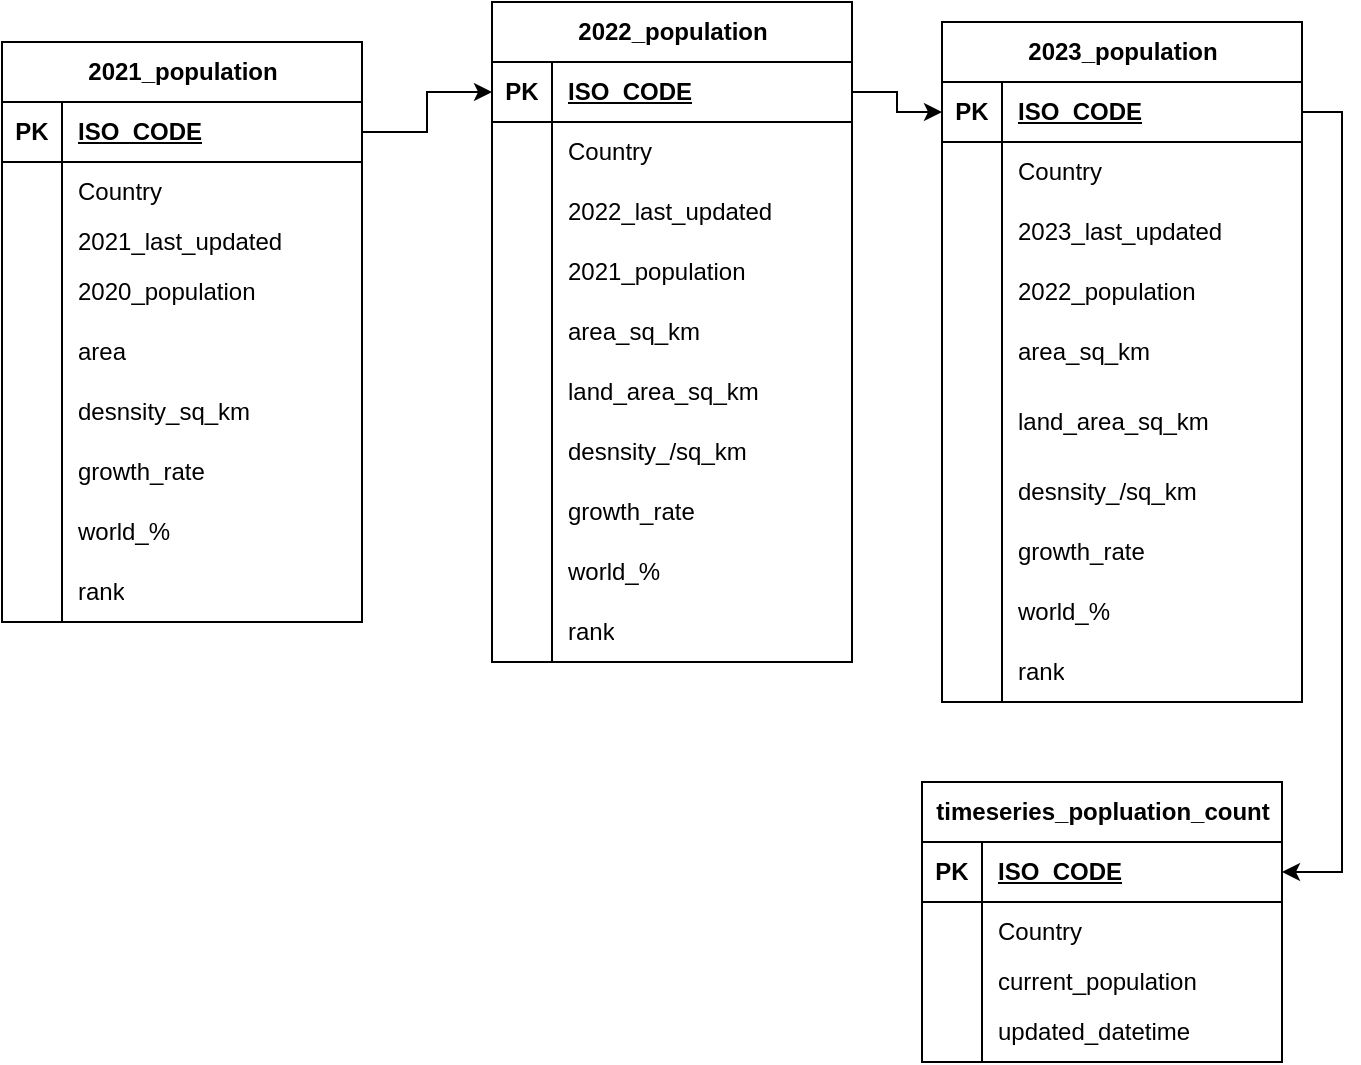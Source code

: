 <mxfile version="21.6.2" type="github">
  <diagram name="Page-1" id="QFv_JcJdwdtJ7ERBH5f3">
    <mxGraphModel dx="699" dy="424" grid="1" gridSize="10" guides="1" tooltips="1" connect="1" arrows="1" fold="1" page="1" pageScale="1" pageWidth="850" pageHeight="1100" math="0" shadow="0">
      <root>
        <mxCell id="0" />
        <mxCell id="1" parent="0" />
        <mxCell id="ZKR1cWKQonqc7yECg4Sq-25" value="&lt;div&gt;2022_population&lt;/div&gt;" style="shape=table;startSize=30;container=1;collapsible=1;childLayout=tableLayout;fixedRows=1;rowLines=0;fontStyle=1;align=center;resizeLast=1;html=1;" parent="1" vertex="1">
          <mxGeometry x="245" y="70" width="180" height="330" as="geometry" />
        </mxCell>
        <mxCell id="ZKR1cWKQonqc7yECg4Sq-26" value="" style="shape=tableRow;horizontal=0;startSize=0;swimlaneHead=0;swimlaneBody=0;fillColor=none;collapsible=0;dropTarget=0;points=[[0,0.5],[1,0.5]];portConstraint=eastwest;top=0;left=0;right=0;bottom=1;" parent="ZKR1cWKQonqc7yECg4Sq-25" vertex="1">
          <mxGeometry y="30" width="180" height="30" as="geometry" />
        </mxCell>
        <mxCell id="ZKR1cWKQonqc7yECg4Sq-27" value="PK" style="shape=partialRectangle;connectable=0;fillColor=none;top=0;left=0;bottom=0;right=0;fontStyle=1;overflow=hidden;whiteSpace=wrap;html=1;" parent="ZKR1cWKQonqc7yECg4Sq-26" vertex="1">
          <mxGeometry width="30" height="30" as="geometry">
            <mxRectangle width="30" height="30" as="alternateBounds" />
          </mxGeometry>
        </mxCell>
        <mxCell id="ZKR1cWKQonqc7yECg4Sq-28" value="&lt;div&gt;ISO_CODE&lt;/div&gt;" style="shape=partialRectangle;connectable=0;fillColor=none;top=0;left=0;bottom=0;right=0;align=left;spacingLeft=6;fontStyle=5;overflow=hidden;whiteSpace=wrap;html=1;" parent="ZKR1cWKQonqc7yECg4Sq-26" vertex="1">
          <mxGeometry x="30" width="150" height="30" as="geometry">
            <mxRectangle width="150" height="30" as="alternateBounds" />
          </mxGeometry>
        </mxCell>
        <mxCell id="ZKR1cWKQonqc7yECg4Sq-29" value="" style="shape=tableRow;horizontal=0;startSize=0;swimlaneHead=0;swimlaneBody=0;fillColor=none;collapsible=0;dropTarget=0;points=[[0,0.5],[1,0.5]];portConstraint=eastwest;top=0;left=0;right=0;bottom=0;" parent="ZKR1cWKQonqc7yECg4Sq-25" vertex="1">
          <mxGeometry y="60" width="180" height="30" as="geometry" />
        </mxCell>
        <mxCell id="ZKR1cWKQonqc7yECg4Sq-30" value="" style="shape=partialRectangle;connectable=0;fillColor=none;top=0;left=0;bottom=0;right=0;editable=1;overflow=hidden;whiteSpace=wrap;html=1;" parent="ZKR1cWKQonqc7yECg4Sq-29" vertex="1">
          <mxGeometry width="30" height="30" as="geometry">
            <mxRectangle width="30" height="30" as="alternateBounds" />
          </mxGeometry>
        </mxCell>
        <mxCell id="ZKR1cWKQonqc7yECg4Sq-31" value="Country" style="shape=partialRectangle;connectable=0;fillColor=none;top=0;left=0;bottom=0;right=0;align=left;spacingLeft=6;overflow=hidden;whiteSpace=wrap;html=1;" parent="ZKR1cWKQonqc7yECg4Sq-29" vertex="1">
          <mxGeometry x="30" width="150" height="30" as="geometry">
            <mxRectangle width="150" height="30" as="alternateBounds" />
          </mxGeometry>
        </mxCell>
        <mxCell id="ZKR1cWKQonqc7yECg4Sq-32" value="" style="shape=tableRow;horizontal=0;startSize=0;swimlaneHead=0;swimlaneBody=0;fillColor=none;collapsible=0;dropTarget=0;points=[[0,0.5],[1,0.5]];portConstraint=eastwest;top=0;left=0;right=0;bottom=0;" parent="ZKR1cWKQonqc7yECg4Sq-25" vertex="1">
          <mxGeometry y="90" width="180" height="30" as="geometry" />
        </mxCell>
        <mxCell id="ZKR1cWKQonqc7yECg4Sq-33" value="" style="shape=partialRectangle;connectable=0;fillColor=none;top=0;left=0;bottom=0;right=0;editable=1;overflow=hidden;whiteSpace=wrap;html=1;" parent="ZKR1cWKQonqc7yECg4Sq-32" vertex="1">
          <mxGeometry width="30" height="30" as="geometry">
            <mxRectangle width="30" height="30" as="alternateBounds" />
          </mxGeometry>
        </mxCell>
        <mxCell id="ZKR1cWKQonqc7yECg4Sq-34" value="2022_last_updated" style="shape=partialRectangle;connectable=0;fillColor=none;top=0;left=0;bottom=0;right=0;align=left;spacingLeft=6;overflow=hidden;whiteSpace=wrap;html=1;" parent="ZKR1cWKQonqc7yECg4Sq-32" vertex="1">
          <mxGeometry x="30" width="150" height="30" as="geometry">
            <mxRectangle width="150" height="30" as="alternateBounds" />
          </mxGeometry>
        </mxCell>
        <mxCell id="ZKR1cWKQonqc7yECg4Sq-35" value="" style="shape=tableRow;horizontal=0;startSize=0;swimlaneHead=0;swimlaneBody=0;fillColor=none;collapsible=0;dropTarget=0;points=[[0,0.5],[1,0.5]];portConstraint=eastwest;top=0;left=0;right=0;bottom=0;" parent="ZKR1cWKQonqc7yECg4Sq-25" vertex="1">
          <mxGeometry y="120" width="180" height="30" as="geometry" />
        </mxCell>
        <mxCell id="ZKR1cWKQonqc7yECg4Sq-36" value="" style="shape=partialRectangle;connectable=0;fillColor=none;top=0;left=0;bottom=0;right=0;editable=1;overflow=hidden;whiteSpace=wrap;html=1;" parent="ZKR1cWKQonqc7yECg4Sq-35" vertex="1">
          <mxGeometry width="30" height="30" as="geometry">
            <mxRectangle width="30" height="30" as="alternateBounds" />
          </mxGeometry>
        </mxCell>
        <mxCell id="ZKR1cWKQonqc7yECg4Sq-37" value="2021_population" style="shape=partialRectangle;connectable=0;fillColor=none;top=0;left=0;bottom=0;right=0;align=left;spacingLeft=6;overflow=hidden;whiteSpace=wrap;html=1;" parent="ZKR1cWKQonqc7yECg4Sq-35" vertex="1">
          <mxGeometry x="30" width="150" height="30" as="geometry">
            <mxRectangle width="150" height="30" as="alternateBounds" />
          </mxGeometry>
        </mxCell>
        <mxCell id="ZKR1cWKQonqc7yECg4Sq-38" value="" style="shape=tableRow;horizontal=0;startSize=0;swimlaneHead=0;swimlaneBody=0;fillColor=none;collapsible=0;dropTarget=0;points=[[0,0.5],[1,0.5]];portConstraint=eastwest;top=0;left=0;right=0;bottom=0;" parent="ZKR1cWKQonqc7yECg4Sq-25" vertex="1">
          <mxGeometry y="150" width="180" height="30" as="geometry" />
        </mxCell>
        <mxCell id="ZKR1cWKQonqc7yECg4Sq-39" value="" style="shape=partialRectangle;connectable=0;fillColor=none;top=0;left=0;bottom=0;right=0;editable=1;overflow=hidden;whiteSpace=wrap;html=1;" parent="ZKR1cWKQonqc7yECg4Sq-38" vertex="1">
          <mxGeometry width="30" height="30" as="geometry">
            <mxRectangle width="30" height="30" as="alternateBounds" />
          </mxGeometry>
        </mxCell>
        <mxCell id="ZKR1cWKQonqc7yECg4Sq-40" value="area_sq_km" style="shape=partialRectangle;connectable=0;fillColor=none;top=0;left=0;bottom=0;right=0;align=left;spacingLeft=6;overflow=hidden;whiteSpace=wrap;html=1;" parent="ZKR1cWKQonqc7yECg4Sq-38" vertex="1">
          <mxGeometry x="30" width="150" height="30" as="geometry">
            <mxRectangle width="150" height="30" as="alternateBounds" />
          </mxGeometry>
        </mxCell>
        <mxCell id="ZKR1cWKQonqc7yECg4Sq-81" value="" style="shape=tableRow;horizontal=0;startSize=0;swimlaneHead=0;swimlaneBody=0;fillColor=none;collapsible=0;dropTarget=0;points=[[0,0.5],[1,0.5]];portConstraint=eastwest;top=0;left=0;right=0;bottom=0;" parent="ZKR1cWKQonqc7yECg4Sq-25" vertex="1">
          <mxGeometry y="180" width="180" height="30" as="geometry" />
        </mxCell>
        <mxCell id="ZKR1cWKQonqc7yECg4Sq-82" value="" style="shape=partialRectangle;connectable=0;fillColor=none;top=0;left=0;bottom=0;right=0;editable=1;overflow=hidden;whiteSpace=wrap;html=1;" parent="ZKR1cWKQonqc7yECg4Sq-81" vertex="1">
          <mxGeometry width="30" height="30" as="geometry">
            <mxRectangle width="30" height="30" as="alternateBounds" />
          </mxGeometry>
        </mxCell>
        <mxCell id="ZKR1cWKQonqc7yECg4Sq-83" value="land_area_sq_km" style="shape=partialRectangle;connectable=0;fillColor=none;top=0;left=0;bottom=0;right=0;align=left;spacingLeft=6;overflow=hidden;whiteSpace=wrap;html=1;" parent="ZKR1cWKQonqc7yECg4Sq-81" vertex="1">
          <mxGeometry x="30" width="150" height="30" as="geometry">
            <mxRectangle width="150" height="30" as="alternateBounds" />
          </mxGeometry>
        </mxCell>
        <mxCell id="ZKR1cWKQonqc7yECg4Sq-41" value="" style="shape=tableRow;horizontal=0;startSize=0;swimlaneHead=0;swimlaneBody=0;fillColor=none;collapsible=0;dropTarget=0;points=[[0,0.5],[1,0.5]];portConstraint=eastwest;top=0;left=0;right=0;bottom=0;" parent="ZKR1cWKQonqc7yECg4Sq-25" vertex="1">
          <mxGeometry y="210" width="180" height="30" as="geometry" />
        </mxCell>
        <mxCell id="ZKR1cWKQonqc7yECg4Sq-42" value="" style="shape=partialRectangle;connectable=0;fillColor=none;top=0;left=0;bottom=0;right=0;editable=1;overflow=hidden;whiteSpace=wrap;html=1;" parent="ZKR1cWKQonqc7yECg4Sq-41" vertex="1">
          <mxGeometry width="30" height="30" as="geometry">
            <mxRectangle width="30" height="30" as="alternateBounds" />
          </mxGeometry>
        </mxCell>
        <mxCell id="ZKR1cWKQonqc7yECg4Sq-43" value="desnsity_/sq_km" style="shape=partialRectangle;connectable=0;fillColor=none;top=0;left=0;bottom=0;right=0;align=left;spacingLeft=6;overflow=hidden;whiteSpace=wrap;html=1;" parent="ZKR1cWKQonqc7yECg4Sq-41" vertex="1">
          <mxGeometry x="30" width="150" height="30" as="geometry">
            <mxRectangle width="150" height="30" as="alternateBounds" />
          </mxGeometry>
        </mxCell>
        <mxCell id="ZKR1cWKQonqc7yECg4Sq-44" value="" style="shape=tableRow;horizontal=0;startSize=0;swimlaneHead=0;swimlaneBody=0;fillColor=none;collapsible=0;dropTarget=0;points=[[0,0.5],[1,0.5]];portConstraint=eastwest;top=0;left=0;right=0;bottom=0;" parent="ZKR1cWKQonqc7yECg4Sq-25" vertex="1">
          <mxGeometry y="240" width="180" height="30" as="geometry" />
        </mxCell>
        <mxCell id="ZKR1cWKQonqc7yECg4Sq-45" value="" style="shape=partialRectangle;connectable=0;fillColor=none;top=0;left=0;bottom=0;right=0;editable=1;overflow=hidden;whiteSpace=wrap;html=1;" parent="ZKR1cWKQonqc7yECg4Sq-44" vertex="1">
          <mxGeometry width="30" height="30" as="geometry">
            <mxRectangle width="30" height="30" as="alternateBounds" />
          </mxGeometry>
        </mxCell>
        <mxCell id="ZKR1cWKQonqc7yECg4Sq-46" value="growth_rate" style="shape=partialRectangle;connectable=0;fillColor=none;top=0;left=0;bottom=0;right=0;align=left;spacingLeft=6;overflow=hidden;whiteSpace=wrap;html=1;" parent="ZKR1cWKQonqc7yECg4Sq-44" vertex="1">
          <mxGeometry x="30" width="150" height="30" as="geometry">
            <mxRectangle width="150" height="30" as="alternateBounds" />
          </mxGeometry>
        </mxCell>
        <mxCell id="ZKR1cWKQonqc7yECg4Sq-47" value="" style="shape=tableRow;horizontal=0;startSize=0;swimlaneHead=0;swimlaneBody=0;fillColor=none;collapsible=0;dropTarget=0;points=[[0,0.5],[1,0.5]];portConstraint=eastwest;top=0;left=0;right=0;bottom=0;" parent="ZKR1cWKQonqc7yECg4Sq-25" vertex="1">
          <mxGeometry y="270" width="180" height="30" as="geometry" />
        </mxCell>
        <mxCell id="ZKR1cWKQonqc7yECg4Sq-48" value="" style="shape=partialRectangle;connectable=0;fillColor=none;top=0;left=0;bottom=0;right=0;editable=1;overflow=hidden;whiteSpace=wrap;html=1;" parent="ZKR1cWKQonqc7yECg4Sq-47" vertex="1">
          <mxGeometry width="30" height="30" as="geometry">
            <mxRectangle width="30" height="30" as="alternateBounds" />
          </mxGeometry>
        </mxCell>
        <mxCell id="ZKR1cWKQonqc7yECg4Sq-49" value="world_%" style="shape=partialRectangle;connectable=0;fillColor=none;top=0;left=0;bottom=0;right=0;align=left;spacingLeft=6;overflow=hidden;whiteSpace=wrap;html=1;" parent="ZKR1cWKQonqc7yECg4Sq-47" vertex="1">
          <mxGeometry x="30" width="150" height="30" as="geometry">
            <mxRectangle width="150" height="30" as="alternateBounds" />
          </mxGeometry>
        </mxCell>
        <mxCell id="ZKR1cWKQonqc7yECg4Sq-50" value="" style="shape=tableRow;horizontal=0;startSize=0;swimlaneHead=0;swimlaneBody=0;fillColor=none;collapsible=0;dropTarget=0;points=[[0,0.5],[1,0.5]];portConstraint=eastwest;top=0;left=0;right=0;bottom=0;" parent="ZKR1cWKQonqc7yECg4Sq-25" vertex="1">
          <mxGeometry y="300" width="180" height="30" as="geometry" />
        </mxCell>
        <mxCell id="ZKR1cWKQonqc7yECg4Sq-51" value="" style="shape=partialRectangle;connectable=0;fillColor=none;top=0;left=0;bottom=0;right=0;editable=1;overflow=hidden;whiteSpace=wrap;html=1;" parent="ZKR1cWKQonqc7yECg4Sq-50" vertex="1">
          <mxGeometry width="30" height="30" as="geometry">
            <mxRectangle width="30" height="30" as="alternateBounds" />
          </mxGeometry>
        </mxCell>
        <mxCell id="ZKR1cWKQonqc7yECg4Sq-52" value="rank" style="shape=partialRectangle;connectable=0;fillColor=none;top=0;left=0;bottom=0;right=0;align=left;spacingLeft=6;overflow=hidden;whiteSpace=wrap;html=1;" parent="ZKR1cWKQonqc7yECg4Sq-50" vertex="1">
          <mxGeometry x="30" width="150" height="30" as="geometry">
            <mxRectangle width="150" height="30" as="alternateBounds" />
          </mxGeometry>
        </mxCell>
        <mxCell id="ZKR1cWKQonqc7yECg4Sq-53" value="&lt;div&gt;2021_population&lt;/div&gt;" style="shape=table;startSize=30;container=1;collapsible=1;childLayout=tableLayout;fixedRows=1;rowLines=0;fontStyle=1;align=center;resizeLast=1;html=1;" parent="1" vertex="1">
          <mxGeometry y="90" width="180" height="290" as="geometry" />
        </mxCell>
        <mxCell id="ZKR1cWKQonqc7yECg4Sq-54" value="" style="shape=tableRow;horizontal=0;startSize=0;swimlaneHead=0;swimlaneBody=0;fillColor=none;collapsible=0;dropTarget=0;points=[[0,0.5],[1,0.5]];portConstraint=eastwest;top=0;left=0;right=0;bottom=1;" parent="ZKR1cWKQonqc7yECg4Sq-53" vertex="1">
          <mxGeometry y="30" width="180" height="30" as="geometry" />
        </mxCell>
        <mxCell id="ZKR1cWKQonqc7yECg4Sq-55" value="PK" style="shape=partialRectangle;connectable=0;fillColor=none;top=0;left=0;bottom=0;right=0;fontStyle=1;overflow=hidden;whiteSpace=wrap;html=1;" parent="ZKR1cWKQonqc7yECg4Sq-54" vertex="1">
          <mxGeometry width="30" height="30" as="geometry">
            <mxRectangle width="30" height="30" as="alternateBounds" />
          </mxGeometry>
        </mxCell>
        <mxCell id="ZKR1cWKQonqc7yECg4Sq-56" value="&lt;div&gt;ISO_CODE&lt;/div&gt;" style="shape=partialRectangle;connectable=0;fillColor=none;top=0;left=0;bottom=0;right=0;align=left;spacingLeft=6;fontStyle=5;overflow=hidden;whiteSpace=wrap;html=1;" parent="ZKR1cWKQonqc7yECg4Sq-54" vertex="1">
          <mxGeometry x="30" width="150" height="30" as="geometry">
            <mxRectangle width="150" height="30" as="alternateBounds" />
          </mxGeometry>
        </mxCell>
        <mxCell id="ZKR1cWKQonqc7yECg4Sq-57" value="" style="shape=tableRow;horizontal=0;startSize=0;swimlaneHead=0;swimlaneBody=0;fillColor=none;collapsible=0;dropTarget=0;points=[[0,0.5],[1,0.5]];portConstraint=eastwest;top=0;left=0;right=0;bottom=0;" parent="ZKR1cWKQonqc7yECg4Sq-53" vertex="1">
          <mxGeometry y="60" width="180" height="30" as="geometry" />
        </mxCell>
        <mxCell id="ZKR1cWKQonqc7yECg4Sq-58" value="" style="shape=partialRectangle;connectable=0;fillColor=none;top=0;left=0;bottom=0;right=0;editable=1;overflow=hidden;whiteSpace=wrap;html=1;" parent="ZKR1cWKQonqc7yECg4Sq-57" vertex="1">
          <mxGeometry width="30" height="30" as="geometry">
            <mxRectangle width="30" height="30" as="alternateBounds" />
          </mxGeometry>
        </mxCell>
        <mxCell id="ZKR1cWKQonqc7yECg4Sq-59" value="Country" style="shape=partialRectangle;connectable=0;fillColor=none;top=0;left=0;bottom=0;right=0;align=left;spacingLeft=6;overflow=hidden;whiteSpace=wrap;html=1;" parent="ZKR1cWKQonqc7yECg4Sq-57" vertex="1">
          <mxGeometry x="30" width="150" height="30" as="geometry">
            <mxRectangle width="150" height="30" as="alternateBounds" />
          </mxGeometry>
        </mxCell>
        <mxCell id="ZKR1cWKQonqc7yECg4Sq-60" value="" style="shape=tableRow;horizontal=0;startSize=0;swimlaneHead=0;swimlaneBody=0;fillColor=none;collapsible=0;dropTarget=0;points=[[0,0.5],[1,0.5]];portConstraint=eastwest;top=0;left=0;right=0;bottom=0;" parent="ZKR1cWKQonqc7yECg4Sq-53" vertex="1">
          <mxGeometry y="90" width="180" height="20" as="geometry" />
        </mxCell>
        <mxCell id="ZKR1cWKQonqc7yECg4Sq-61" value="" style="shape=partialRectangle;connectable=0;fillColor=none;top=0;left=0;bottom=0;right=0;editable=1;overflow=hidden;whiteSpace=wrap;html=1;" parent="ZKR1cWKQonqc7yECg4Sq-60" vertex="1">
          <mxGeometry width="30" height="20" as="geometry">
            <mxRectangle width="30" height="20" as="alternateBounds" />
          </mxGeometry>
        </mxCell>
        <mxCell id="ZKR1cWKQonqc7yECg4Sq-62" value="2021_last_updated" style="shape=partialRectangle;connectable=0;fillColor=none;top=0;left=0;bottom=0;right=0;align=left;spacingLeft=6;overflow=hidden;whiteSpace=wrap;html=1;" parent="ZKR1cWKQonqc7yECg4Sq-60" vertex="1">
          <mxGeometry x="30" width="150" height="20" as="geometry">
            <mxRectangle width="150" height="20" as="alternateBounds" />
          </mxGeometry>
        </mxCell>
        <mxCell id="ZKR1cWKQonqc7yECg4Sq-63" value="" style="shape=tableRow;horizontal=0;startSize=0;swimlaneHead=0;swimlaneBody=0;fillColor=none;collapsible=0;dropTarget=0;points=[[0,0.5],[1,0.5]];portConstraint=eastwest;top=0;left=0;right=0;bottom=0;" parent="ZKR1cWKQonqc7yECg4Sq-53" vertex="1">
          <mxGeometry y="110" width="180" height="30" as="geometry" />
        </mxCell>
        <mxCell id="ZKR1cWKQonqc7yECg4Sq-64" value="" style="shape=partialRectangle;connectable=0;fillColor=none;top=0;left=0;bottom=0;right=0;editable=1;overflow=hidden;whiteSpace=wrap;html=1;" parent="ZKR1cWKQonqc7yECg4Sq-63" vertex="1">
          <mxGeometry width="30" height="30" as="geometry">
            <mxRectangle width="30" height="30" as="alternateBounds" />
          </mxGeometry>
        </mxCell>
        <mxCell id="ZKR1cWKQonqc7yECg4Sq-65" value="2020_population" style="shape=partialRectangle;connectable=0;fillColor=none;top=0;left=0;bottom=0;right=0;align=left;spacingLeft=6;overflow=hidden;whiteSpace=wrap;html=1;" parent="ZKR1cWKQonqc7yECg4Sq-63" vertex="1">
          <mxGeometry x="30" width="150" height="30" as="geometry">
            <mxRectangle width="150" height="30" as="alternateBounds" />
          </mxGeometry>
        </mxCell>
        <mxCell id="ZKR1cWKQonqc7yECg4Sq-66" value="" style="shape=tableRow;horizontal=0;startSize=0;swimlaneHead=0;swimlaneBody=0;fillColor=none;collapsible=0;dropTarget=0;points=[[0,0.5],[1,0.5]];portConstraint=eastwest;top=0;left=0;right=0;bottom=0;" parent="ZKR1cWKQonqc7yECg4Sq-53" vertex="1">
          <mxGeometry y="140" width="180" height="30" as="geometry" />
        </mxCell>
        <mxCell id="ZKR1cWKQonqc7yECg4Sq-67" value="" style="shape=partialRectangle;connectable=0;fillColor=none;top=0;left=0;bottom=0;right=0;editable=1;overflow=hidden;whiteSpace=wrap;html=1;" parent="ZKR1cWKQonqc7yECg4Sq-66" vertex="1">
          <mxGeometry width="30" height="30" as="geometry">
            <mxRectangle width="30" height="30" as="alternateBounds" />
          </mxGeometry>
        </mxCell>
        <mxCell id="ZKR1cWKQonqc7yECg4Sq-68" value="area" style="shape=partialRectangle;connectable=0;fillColor=none;top=0;left=0;bottom=0;right=0;align=left;spacingLeft=6;overflow=hidden;whiteSpace=wrap;html=1;" parent="ZKR1cWKQonqc7yECg4Sq-66" vertex="1">
          <mxGeometry x="30" width="150" height="30" as="geometry">
            <mxRectangle width="150" height="30" as="alternateBounds" />
          </mxGeometry>
        </mxCell>
        <mxCell id="ZKR1cWKQonqc7yECg4Sq-69" value="" style="shape=tableRow;horizontal=0;startSize=0;swimlaneHead=0;swimlaneBody=0;fillColor=none;collapsible=0;dropTarget=0;points=[[0,0.5],[1,0.5]];portConstraint=eastwest;top=0;left=0;right=0;bottom=0;" parent="ZKR1cWKQonqc7yECg4Sq-53" vertex="1">
          <mxGeometry y="170" width="180" height="30" as="geometry" />
        </mxCell>
        <mxCell id="ZKR1cWKQonqc7yECg4Sq-70" value="" style="shape=partialRectangle;connectable=0;fillColor=none;top=0;left=0;bottom=0;right=0;editable=1;overflow=hidden;whiteSpace=wrap;html=1;" parent="ZKR1cWKQonqc7yECg4Sq-69" vertex="1">
          <mxGeometry width="30" height="30" as="geometry">
            <mxRectangle width="30" height="30" as="alternateBounds" />
          </mxGeometry>
        </mxCell>
        <mxCell id="ZKR1cWKQonqc7yECg4Sq-71" value="desnsity_sq_km" style="shape=partialRectangle;connectable=0;fillColor=none;top=0;left=0;bottom=0;right=0;align=left;spacingLeft=6;overflow=hidden;whiteSpace=wrap;html=1;" parent="ZKR1cWKQonqc7yECg4Sq-69" vertex="1">
          <mxGeometry x="30" width="150" height="30" as="geometry">
            <mxRectangle width="150" height="30" as="alternateBounds" />
          </mxGeometry>
        </mxCell>
        <mxCell id="ZKR1cWKQonqc7yECg4Sq-72" value="" style="shape=tableRow;horizontal=0;startSize=0;swimlaneHead=0;swimlaneBody=0;fillColor=none;collapsible=0;dropTarget=0;points=[[0,0.5],[1,0.5]];portConstraint=eastwest;top=0;left=0;right=0;bottom=0;" parent="ZKR1cWKQonqc7yECg4Sq-53" vertex="1">
          <mxGeometry y="200" width="180" height="30" as="geometry" />
        </mxCell>
        <mxCell id="ZKR1cWKQonqc7yECg4Sq-73" value="" style="shape=partialRectangle;connectable=0;fillColor=none;top=0;left=0;bottom=0;right=0;editable=1;overflow=hidden;whiteSpace=wrap;html=1;" parent="ZKR1cWKQonqc7yECg4Sq-72" vertex="1">
          <mxGeometry width="30" height="30" as="geometry">
            <mxRectangle width="30" height="30" as="alternateBounds" />
          </mxGeometry>
        </mxCell>
        <mxCell id="ZKR1cWKQonqc7yECg4Sq-74" value="growth_rate" style="shape=partialRectangle;connectable=0;fillColor=none;top=0;left=0;bottom=0;right=0;align=left;spacingLeft=6;overflow=hidden;whiteSpace=wrap;html=1;" parent="ZKR1cWKQonqc7yECg4Sq-72" vertex="1">
          <mxGeometry x="30" width="150" height="30" as="geometry">
            <mxRectangle width="150" height="30" as="alternateBounds" />
          </mxGeometry>
        </mxCell>
        <mxCell id="ZKR1cWKQonqc7yECg4Sq-75" value="" style="shape=tableRow;horizontal=0;startSize=0;swimlaneHead=0;swimlaneBody=0;fillColor=none;collapsible=0;dropTarget=0;points=[[0,0.5],[1,0.5]];portConstraint=eastwest;top=0;left=0;right=0;bottom=0;" parent="ZKR1cWKQonqc7yECg4Sq-53" vertex="1">
          <mxGeometry y="230" width="180" height="30" as="geometry" />
        </mxCell>
        <mxCell id="ZKR1cWKQonqc7yECg4Sq-76" value="" style="shape=partialRectangle;connectable=0;fillColor=none;top=0;left=0;bottom=0;right=0;editable=1;overflow=hidden;whiteSpace=wrap;html=1;" parent="ZKR1cWKQonqc7yECg4Sq-75" vertex="1">
          <mxGeometry width="30" height="30" as="geometry">
            <mxRectangle width="30" height="30" as="alternateBounds" />
          </mxGeometry>
        </mxCell>
        <mxCell id="ZKR1cWKQonqc7yECg4Sq-77" value="world_%" style="shape=partialRectangle;connectable=0;fillColor=none;top=0;left=0;bottom=0;right=0;align=left;spacingLeft=6;overflow=hidden;whiteSpace=wrap;html=1;" parent="ZKR1cWKQonqc7yECg4Sq-75" vertex="1">
          <mxGeometry x="30" width="150" height="30" as="geometry">
            <mxRectangle width="150" height="30" as="alternateBounds" />
          </mxGeometry>
        </mxCell>
        <mxCell id="ZKR1cWKQonqc7yECg4Sq-78" value="" style="shape=tableRow;horizontal=0;startSize=0;swimlaneHead=0;swimlaneBody=0;fillColor=none;collapsible=0;dropTarget=0;points=[[0,0.5],[1,0.5]];portConstraint=eastwest;top=0;left=0;right=0;bottom=0;" parent="ZKR1cWKQonqc7yECg4Sq-53" vertex="1">
          <mxGeometry y="260" width="180" height="30" as="geometry" />
        </mxCell>
        <mxCell id="ZKR1cWKQonqc7yECg4Sq-79" value="" style="shape=partialRectangle;connectable=0;fillColor=none;top=0;left=0;bottom=0;right=0;editable=1;overflow=hidden;whiteSpace=wrap;html=1;" parent="ZKR1cWKQonqc7yECg4Sq-78" vertex="1">
          <mxGeometry width="30" height="30" as="geometry">
            <mxRectangle width="30" height="30" as="alternateBounds" />
          </mxGeometry>
        </mxCell>
        <mxCell id="ZKR1cWKQonqc7yECg4Sq-80" value="rank" style="shape=partialRectangle;connectable=0;fillColor=none;top=0;left=0;bottom=0;right=0;align=left;spacingLeft=6;overflow=hidden;whiteSpace=wrap;html=1;" parent="ZKR1cWKQonqc7yECg4Sq-78" vertex="1">
          <mxGeometry x="30" width="150" height="30" as="geometry">
            <mxRectangle width="150" height="30" as="alternateBounds" />
          </mxGeometry>
        </mxCell>
        <mxCell id="ZKR1cWKQonqc7yECg4Sq-84" value="&lt;div&gt;2023_population&lt;/div&gt;" style="shape=table;startSize=30;container=1;collapsible=1;childLayout=tableLayout;fixedRows=1;rowLines=0;fontStyle=1;align=center;resizeLast=1;html=1;" parent="1" vertex="1">
          <mxGeometry x="470" y="80" width="180" height="340" as="geometry" />
        </mxCell>
        <mxCell id="ZKR1cWKQonqc7yECg4Sq-85" value="" style="shape=tableRow;horizontal=0;startSize=0;swimlaneHead=0;swimlaneBody=0;fillColor=none;collapsible=0;dropTarget=0;points=[[0,0.5],[1,0.5]];portConstraint=eastwest;top=0;left=0;right=0;bottom=1;" parent="ZKR1cWKQonqc7yECg4Sq-84" vertex="1">
          <mxGeometry y="30" width="180" height="30" as="geometry" />
        </mxCell>
        <mxCell id="ZKR1cWKQonqc7yECg4Sq-86" value="PK" style="shape=partialRectangle;connectable=0;fillColor=none;top=0;left=0;bottom=0;right=0;fontStyle=1;overflow=hidden;whiteSpace=wrap;html=1;" parent="ZKR1cWKQonqc7yECg4Sq-85" vertex="1">
          <mxGeometry width="30" height="30" as="geometry">
            <mxRectangle width="30" height="30" as="alternateBounds" />
          </mxGeometry>
        </mxCell>
        <mxCell id="ZKR1cWKQonqc7yECg4Sq-87" value="&lt;div&gt;ISO_CODE&lt;/div&gt;" style="shape=partialRectangle;connectable=0;fillColor=none;top=0;left=0;bottom=0;right=0;align=left;spacingLeft=6;fontStyle=5;overflow=hidden;whiteSpace=wrap;html=1;" parent="ZKR1cWKQonqc7yECg4Sq-85" vertex="1">
          <mxGeometry x="30" width="150" height="30" as="geometry">
            <mxRectangle width="150" height="30" as="alternateBounds" />
          </mxGeometry>
        </mxCell>
        <mxCell id="ZKR1cWKQonqc7yECg4Sq-88" value="" style="shape=tableRow;horizontal=0;startSize=0;swimlaneHead=0;swimlaneBody=0;fillColor=none;collapsible=0;dropTarget=0;points=[[0,0.5],[1,0.5]];portConstraint=eastwest;top=0;left=0;right=0;bottom=0;" parent="ZKR1cWKQonqc7yECg4Sq-84" vertex="1">
          <mxGeometry y="60" width="180" height="30" as="geometry" />
        </mxCell>
        <mxCell id="ZKR1cWKQonqc7yECg4Sq-89" value="" style="shape=partialRectangle;connectable=0;fillColor=none;top=0;left=0;bottom=0;right=0;editable=1;overflow=hidden;whiteSpace=wrap;html=1;" parent="ZKR1cWKQonqc7yECg4Sq-88" vertex="1">
          <mxGeometry width="30" height="30" as="geometry">
            <mxRectangle width="30" height="30" as="alternateBounds" />
          </mxGeometry>
        </mxCell>
        <mxCell id="ZKR1cWKQonqc7yECg4Sq-90" value="Country" style="shape=partialRectangle;connectable=0;fillColor=none;top=0;left=0;bottom=0;right=0;align=left;spacingLeft=6;overflow=hidden;whiteSpace=wrap;html=1;" parent="ZKR1cWKQonqc7yECg4Sq-88" vertex="1">
          <mxGeometry x="30" width="150" height="30" as="geometry">
            <mxRectangle width="150" height="30" as="alternateBounds" />
          </mxGeometry>
        </mxCell>
        <mxCell id="ZKR1cWKQonqc7yECg4Sq-91" value="" style="shape=tableRow;horizontal=0;startSize=0;swimlaneHead=0;swimlaneBody=0;fillColor=none;collapsible=0;dropTarget=0;points=[[0,0.5],[1,0.5]];portConstraint=eastwest;top=0;left=0;right=0;bottom=0;" parent="ZKR1cWKQonqc7yECg4Sq-84" vertex="1">
          <mxGeometry y="90" width="180" height="30" as="geometry" />
        </mxCell>
        <mxCell id="ZKR1cWKQonqc7yECg4Sq-92" value="" style="shape=partialRectangle;connectable=0;fillColor=none;top=0;left=0;bottom=0;right=0;editable=1;overflow=hidden;whiteSpace=wrap;html=1;" parent="ZKR1cWKQonqc7yECg4Sq-91" vertex="1">
          <mxGeometry width="30" height="30" as="geometry">
            <mxRectangle width="30" height="30" as="alternateBounds" />
          </mxGeometry>
        </mxCell>
        <mxCell id="ZKR1cWKQonqc7yECg4Sq-93" value="2023_last_updated" style="shape=partialRectangle;connectable=0;fillColor=none;top=0;left=0;bottom=0;right=0;align=left;spacingLeft=6;overflow=hidden;whiteSpace=wrap;html=1;" parent="ZKR1cWKQonqc7yECg4Sq-91" vertex="1">
          <mxGeometry x="30" width="150" height="30" as="geometry">
            <mxRectangle width="150" height="30" as="alternateBounds" />
          </mxGeometry>
        </mxCell>
        <mxCell id="ZKR1cWKQonqc7yECg4Sq-94" value="" style="shape=tableRow;horizontal=0;startSize=0;swimlaneHead=0;swimlaneBody=0;fillColor=none;collapsible=0;dropTarget=0;points=[[0,0.5],[1,0.5]];portConstraint=eastwest;top=0;left=0;right=0;bottom=0;" parent="ZKR1cWKQonqc7yECg4Sq-84" vertex="1">
          <mxGeometry y="120" width="180" height="30" as="geometry" />
        </mxCell>
        <mxCell id="ZKR1cWKQonqc7yECg4Sq-95" value="" style="shape=partialRectangle;connectable=0;fillColor=none;top=0;left=0;bottom=0;right=0;editable=1;overflow=hidden;whiteSpace=wrap;html=1;" parent="ZKR1cWKQonqc7yECg4Sq-94" vertex="1">
          <mxGeometry width="30" height="30" as="geometry">
            <mxRectangle width="30" height="30" as="alternateBounds" />
          </mxGeometry>
        </mxCell>
        <mxCell id="ZKR1cWKQonqc7yECg4Sq-96" value="2022_population" style="shape=partialRectangle;connectable=0;fillColor=none;top=0;left=0;bottom=0;right=0;align=left;spacingLeft=6;overflow=hidden;whiteSpace=wrap;html=1;" parent="ZKR1cWKQonqc7yECg4Sq-94" vertex="1">
          <mxGeometry x="30" width="150" height="30" as="geometry">
            <mxRectangle width="150" height="30" as="alternateBounds" />
          </mxGeometry>
        </mxCell>
        <mxCell id="ZKR1cWKQonqc7yECg4Sq-97" value="" style="shape=tableRow;horizontal=0;startSize=0;swimlaneHead=0;swimlaneBody=0;fillColor=none;collapsible=0;dropTarget=0;points=[[0,0.5],[1,0.5]];portConstraint=eastwest;top=0;left=0;right=0;bottom=0;" parent="ZKR1cWKQonqc7yECg4Sq-84" vertex="1">
          <mxGeometry y="150" width="180" height="30" as="geometry" />
        </mxCell>
        <mxCell id="ZKR1cWKQonqc7yECg4Sq-98" value="" style="shape=partialRectangle;connectable=0;fillColor=none;top=0;left=0;bottom=0;right=0;editable=1;overflow=hidden;whiteSpace=wrap;html=1;" parent="ZKR1cWKQonqc7yECg4Sq-97" vertex="1">
          <mxGeometry width="30" height="30" as="geometry">
            <mxRectangle width="30" height="30" as="alternateBounds" />
          </mxGeometry>
        </mxCell>
        <mxCell id="ZKR1cWKQonqc7yECg4Sq-99" value="area_sq_km" style="shape=partialRectangle;connectable=0;fillColor=none;top=0;left=0;bottom=0;right=0;align=left;spacingLeft=6;overflow=hidden;whiteSpace=wrap;html=1;" parent="ZKR1cWKQonqc7yECg4Sq-97" vertex="1">
          <mxGeometry x="30" width="150" height="30" as="geometry">
            <mxRectangle width="150" height="30" as="alternateBounds" />
          </mxGeometry>
        </mxCell>
        <mxCell id="ZKR1cWKQonqc7yECg4Sq-100" value="" style="shape=tableRow;horizontal=0;startSize=0;swimlaneHead=0;swimlaneBody=0;fillColor=none;collapsible=0;dropTarget=0;points=[[0,0.5],[1,0.5]];portConstraint=eastwest;top=0;left=0;right=0;bottom=0;" parent="ZKR1cWKQonqc7yECg4Sq-84" vertex="1">
          <mxGeometry y="180" width="180" height="40" as="geometry" />
        </mxCell>
        <mxCell id="ZKR1cWKQonqc7yECg4Sq-101" value="" style="shape=partialRectangle;connectable=0;fillColor=none;top=0;left=0;bottom=0;right=0;editable=1;overflow=hidden;whiteSpace=wrap;html=1;" parent="ZKR1cWKQonqc7yECg4Sq-100" vertex="1">
          <mxGeometry width="30" height="40" as="geometry">
            <mxRectangle width="30" height="40" as="alternateBounds" />
          </mxGeometry>
        </mxCell>
        <mxCell id="ZKR1cWKQonqc7yECg4Sq-102" value="land_area_sq_km" style="shape=partialRectangle;connectable=0;fillColor=none;top=0;left=0;bottom=0;right=0;align=left;spacingLeft=6;overflow=hidden;whiteSpace=wrap;html=1;" parent="ZKR1cWKQonqc7yECg4Sq-100" vertex="1">
          <mxGeometry x="30" width="150" height="40" as="geometry">
            <mxRectangle width="150" height="40" as="alternateBounds" />
          </mxGeometry>
        </mxCell>
        <mxCell id="ZKR1cWKQonqc7yECg4Sq-103" value="" style="shape=tableRow;horizontal=0;startSize=0;swimlaneHead=0;swimlaneBody=0;fillColor=none;collapsible=0;dropTarget=0;points=[[0,0.5],[1,0.5]];portConstraint=eastwest;top=0;left=0;right=0;bottom=0;" parent="ZKR1cWKQonqc7yECg4Sq-84" vertex="1">
          <mxGeometry y="220" width="180" height="30" as="geometry" />
        </mxCell>
        <mxCell id="ZKR1cWKQonqc7yECg4Sq-104" value="" style="shape=partialRectangle;connectable=0;fillColor=none;top=0;left=0;bottom=0;right=0;editable=1;overflow=hidden;whiteSpace=wrap;html=1;" parent="ZKR1cWKQonqc7yECg4Sq-103" vertex="1">
          <mxGeometry width="30" height="30" as="geometry">
            <mxRectangle width="30" height="30" as="alternateBounds" />
          </mxGeometry>
        </mxCell>
        <mxCell id="ZKR1cWKQonqc7yECg4Sq-105" value="desnsity_/sq_km" style="shape=partialRectangle;connectable=0;fillColor=none;top=0;left=0;bottom=0;right=0;align=left;spacingLeft=6;overflow=hidden;whiteSpace=wrap;html=1;" parent="ZKR1cWKQonqc7yECg4Sq-103" vertex="1">
          <mxGeometry x="30" width="150" height="30" as="geometry">
            <mxRectangle width="150" height="30" as="alternateBounds" />
          </mxGeometry>
        </mxCell>
        <mxCell id="ZKR1cWKQonqc7yECg4Sq-106" value="" style="shape=tableRow;horizontal=0;startSize=0;swimlaneHead=0;swimlaneBody=0;fillColor=none;collapsible=0;dropTarget=0;points=[[0,0.5],[1,0.5]];portConstraint=eastwest;top=0;left=0;right=0;bottom=0;" parent="ZKR1cWKQonqc7yECg4Sq-84" vertex="1">
          <mxGeometry y="250" width="180" height="30" as="geometry" />
        </mxCell>
        <mxCell id="ZKR1cWKQonqc7yECg4Sq-107" value="" style="shape=partialRectangle;connectable=0;fillColor=none;top=0;left=0;bottom=0;right=0;editable=1;overflow=hidden;whiteSpace=wrap;html=1;" parent="ZKR1cWKQonqc7yECg4Sq-106" vertex="1">
          <mxGeometry width="30" height="30" as="geometry">
            <mxRectangle width="30" height="30" as="alternateBounds" />
          </mxGeometry>
        </mxCell>
        <mxCell id="ZKR1cWKQonqc7yECg4Sq-108" value="growth_rate" style="shape=partialRectangle;connectable=0;fillColor=none;top=0;left=0;bottom=0;right=0;align=left;spacingLeft=6;overflow=hidden;whiteSpace=wrap;html=1;" parent="ZKR1cWKQonqc7yECg4Sq-106" vertex="1">
          <mxGeometry x="30" width="150" height="30" as="geometry">
            <mxRectangle width="150" height="30" as="alternateBounds" />
          </mxGeometry>
        </mxCell>
        <mxCell id="ZKR1cWKQonqc7yECg4Sq-109" value="" style="shape=tableRow;horizontal=0;startSize=0;swimlaneHead=0;swimlaneBody=0;fillColor=none;collapsible=0;dropTarget=0;points=[[0,0.5],[1,0.5]];portConstraint=eastwest;top=0;left=0;right=0;bottom=0;" parent="ZKR1cWKQonqc7yECg4Sq-84" vertex="1">
          <mxGeometry y="280" width="180" height="30" as="geometry" />
        </mxCell>
        <mxCell id="ZKR1cWKQonqc7yECg4Sq-110" value="" style="shape=partialRectangle;connectable=0;fillColor=none;top=0;left=0;bottom=0;right=0;editable=1;overflow=hidden;whiteSpace=wrap;html=1;" parent="ZKR1cWKQonqc7yECg4Sq-109" vertex="1">
          <mxGeometry width="30" height="30" as="geometry">
            <mxRectangle width="30" height="30" as="alternateBounds" />
          </mxGeometry>
        </mxCell>
        <mxCell id="ZKR1cWKQonqc7yECg4Sq-111" value="world_%" style="shape=partialRectangle;connectable=0;fillColor=none;top=0;left=0;bottom=0;right=0;align=left;spacingLeft=6;overflow=hidden;whiteSpace=wrap;html=1;" parent="ZKR1cWKQonqc7yECg4Sq-109" vertex="1">
          <mxGeometry x="30" width="150" height="30" as="geometry">
            <mxRectangle width="150" height="30" as="alternateBounds" />
          </mxGeometry>
        </mxCell>
        <mxCell id="ZKR1cWKQonqc7yECg4Sq-112" value="" style="shape=tableRow;horizontal=0;startSize=0;swimlaneHead=0;swimlaneBody=0;fillColor=none;collapsible=0;dropTarget=0;points=[[0,0.5],[1,0.5]];portConstraint=eastwest;top=0;left=0;right=0;bottom=0;" parent="ZKR1cWKQonqc7yECg4Sq-84" vertex="1">
          <mxGeometry y="310" width="180" height="30" as="geometry" />
        </mxCell>
        <mxCell id="ZKR1cWKQonqc7yECg4Sq-113" value="" style="shape=partialRectangle;connectable=0;fillColor=none;top=0;left=0;bottom=0;right=0;editable=1;overflow=hidden;whiteSpace=wrap;html=1;" parent="ZKR1cWKQonqc7yECg4Sq-112" vertex="1">
          <mxGeometry width="30" height="30" as="geometry">
            <mxRectangle width="30" height="30" as="alternateBounds" />
          </mxGeometry>
        </mxCell>
        <mxCell id="ZKR1cWKQonqc7yECg4Sq-114" value="rank" style="shape=partialRectangle;connectable=0;fillColor=none;top=0;left=0;bottom=0;right=0;align=left;spacingLeft=6;overflow=hidden;whiteSpace=wrap;html=1;" parent="ZKR1cWKQonqc7yECg4Sq-112" vertex="1">
          <mxGeometry x="30" width="150" height="30" as="geometry">
            <mxRectangle width="150" height="30" as="alternateBounds" />
          </mxGeometry>
        </mxCell>
        <mxCell id="qil3gc6gqKLoWmKUKVPu-1" value="timeseries_popluation_count" style="shape=table;startSize=30;container=1;collapsible=1;childLayout=tableLayout;fixedRows=1;rowLines=0;fontStyle=1;align=center;resizeLast=1;html=1;" vertex="1" parent="1">
          <mxGeometry x="460" y="460" width="180" height="140" as="geometry" />
        </mxCell>
        <mxCell id="qil3gc6gqKLoWmKUKVPu-2" value="" style="shape=tableRow;horizontal=0;startSize=0;swimlaneHead=0;swimlaneBody=0;fillColor=none;collapsible=0;dropTarget=0;points=[[0,0.5],[1,0.5]];portConstraint=eastwest;top=0;left=0;right=0;bottom=1;" vertex="1" parent="qil3gc6gqKLoWmKUKVPu-1">
          <mxGeometry y="30" width="180" height="30" as="geometry" />
        </mxCell>
        <mxCell id="qil3gc6gqKLoWmKUKVPu-3" value="PK" style="shape=partialRectangle;connectable=0;fillColor=none;top=0;left=0;bottom=0;right=0;fontStyle=1;overflow=hidden;whiteSpace=wrap;html=1;" vertex="1" parent="qil3gc6gqKLoWmKUKVPu-2">
          <mxGeometry width="30" height="30" as="geometry">
            <mxRectangle width="30" height="30" as="alternateBounds" />
          </mxGeometry>
        </mxCell>
        <mxCell id="qil3gc6gqKLoWmKUKVPu-4" value="&lt;div&gt;ISO_CODE&lt;/div&gt;" style="shape=partialRectangle;connectable=0;fillColor=none;top=0;left=0;bottom=0;right=0;align=left;spacingLeft=6;fontStyle=5;overflow=hidden;whiteSpace=wrap;html=1;" vertex="1" parent="qil3gc6gqKLoWmKUKVPu-2">
          <mxGeometry x="30" width="150" height="30" as="geometry">
            <mxRectangle width="150" height="30" as="alternateBounds" />
          </mxGeometry>
        </mxCell>
        <mxCell id="qil3gc6gqKLoWmKUKVPu-5" value="" style="shape=tableRow;horizontal=0;startSize=0;swimlaneHead=0;swimlaneBody=0;fillColor=none;collapsible=0;dropTarget=0;points=[[0,0.5],[1,0.5]];portConstraint=eastwest;top=0;left=0;right=0;bottom=0;" vertex="1" parent="qil3gc6gqKLoWmKUKVPu-1">
          <mxGeometry y="60" width="180" height="30" as="geometry" />
        </mxCell>
        <mxCell id="qil3gc6gqKLoWmKUKVPu-6" value="" style="shape=partialRectangle;connectable=0;fillColor=none;top=0;left=0;bottom=0;right=0;editable=1;overflow=hidden;whiteSpace=wrap;html=1;" vertex="1" parent="qil3gc6gqKLoWmKUKVPu-5">
          <mxGeometry width="30" height="30" as="geometry">
            <mxRectangle width="30" height="30" as="alternateBounds" />
          </mxGeometry>
        </mxCell>
        <mxCell id="qil3gc6gqKLoWmKUKVPu-7" value="Country" style="shape=partialRectangle;connectable=0;fillColor=none;top=0;left=0;bottom=0;right=0;align=left;spacingLeft=6;overflow=hidden;whiteSpace=wrap;html=1;" vertex="1" parent="qil3gc6gqKLoWmKUKVPu-5">
          <mxGeometry x="30" width="150" height="30" as="geometry">
            <mxRectangle width="150" height="30" as="alternateBounds" />
          </mxGeometry>
        </mxCell>
        <mxCell id="qil3gc6gqKLoWmKUKVPu-8" value="" style="shape=tableRow;horizontal=0;startSize=0;swimlaneHead=0;swimlaneBody=0;fillColor=none;collapsible=0;dropTarget=0;points=[[0,0.5],[1,0.5]];portConstraint=eastwest;top=0;left=0;right=0;bottom=0;" vertex="1" parent="qil3gc6gqKLoWmKUKVPu-1">
          <mxGeometry y="90" width="180" height="20" as="geometry" />
        </mxCell>
        <mxCell id="qil3gc6gqKLoWmKUKVPu-9" value="" style="shape=partialRectangle;connectable=0;fillColor=none;top=0;left=0;bottom=0;right=0;editable=1;overflow=hidden;whiteSpace=wrap;html=1;" vertex="1" parent="qil3gc6gqKLoWmKUKVPu-8">
          <mxGeometry width="30" height="20" as="geometry">
            <mxRectangle width="30" height="20" as="alternateBounds" />
          </mxGeometry>
        </mxCell>
        <mxCell id="qil3gc6gqKLoWmKUKVPu-10" value="current_population " style="shape=partialRectangle;connectable=0;fillColor=none;top=0;left=0;bottom=0;right=0;align=left;spacingLeft=6;overflow=hidden;whiteSpace=wrap;html=1;" vertex="1" parent="qil3gc6gqKLoWmKUKVPu-8">
          <mxGeometry x="30" width="150" height="20" as="geometry">
            <mxRectangle width="150" height="20" as="alternateBounds" />
          </mxGeometry>
        </mxCell>
        <mxCell id="qil3gc6gqKLoWmKUKVPu-11" value="" style="shape=tableRow;horizontal=0;startSize=0;swimlaneHead=0;swimlaneBody=0;fillColor=none;collapsible=0;dropTarget=0;points=[[0,0.5],[1,0.5]];portConstraint=eastwest;top=0;left=0;right=0;bottom=0;" vertex="1" parent="qil3gc6gqKLoWmKUKVPu-1">
          <mxGeometry y="110" width="180" height="30" as="geometry" />
        </mxCell>
        <mxCell id="qil3gc6gqKLoWmKUKVPu-12" value="" style="shape=partialRectangle;connectable=0;fillColor=none;top=0;left=0;bottom=0;right=0;editable=1;overflow=hidden;whiteSpace=wrap;html=1;" vertex="1" parent="qil3gc6gqKLoWmKUKVPu-11">
          <mxGeometry width="30" height="30" as="geometry">
            <mxRectangle width="30" height="30" as="alternateBounds" />
          </mxGeometry>
        </mxCell>
        <mxCell id="qil3gc6gqKLoWmKUKVPu-13" value="updated_datetime" style="shape=partialRectangle;connectable=0;fillColor=none;top=0;left=0;bottom=0;right=0;align=left;spacingLeft=6;overflow=hidden;whiteSpace=wrap;html=1;" vertex="1" parent="qil3gc6gqKLoWmKUKVPu-11">
          <mxGeometry x="30" width="150" height="30" as="geometry">
            <mxRectangle width="150" height="30" as="alternateBounds" />
          </mxGeometry>
        </mxCell>
        <mxCell id="qil3gc6gqKLoWmKUKVPu-29" style="edgeStyle=orthogonalEdgeStyle;rounded=0;orthogonalLoop=1;jettySize=auto;html=1;exitX=1;exitY=0.5;exitDx=0;exitDy=0;entryX=0;entryY=0.5;entryDx=0;entryDy=0;" edge="1" parent="1" source="ZKR1cWKQonqc7yECg4Sq-54" target="ZKR1cWKQonqc7yECg4Sq-26">
          <mxGeometry relative="1" as="geometry" />
        </mxCell>
        <mxCell id="qil3gc6gqKLoWmKUKVPu-30" style="edgeStyle=orthogonalEdgeStyle;rounded=0;orthogonalLoop=1;jettySize=auto;html=1;exitX=1;exitY=0.5;exitDx=0;exitDy=0;entryX=0;entryY=0.5;entryDx=0;entryDy=0;" edge="1" parent="1" source="ZKR1cWKQonqc7yECg4Sq-26" target="ZKR1cWKQonqc7yECg4Sq-85">
          <mxGeometry relative="1" as="geometry" />
        </mxCell>
        <mxCell id="qil3gc6gqKLoWmKUKVPu-31" style="edgeStyle=orthogonalEdgeStyle;rounded=0;orthogonalLoop=1;jettySize=auto;html=1;exitX=1;exitY=0.5;exitDx=0;exitDy=0;entryX=1;entryY=0.5;entryDx=0;entryDy=0;" edge="1" parent="1" source="ZKR1cWKQonqc7yECg4Sq-85" target="qil3gc6gqKLoWmKUKVPu-2">
          <mxGeometry relative="1" as="geometry" />
        </mxCell>
      </root>
    </mxGraphModel>
  </diagram>
</mxfile>
